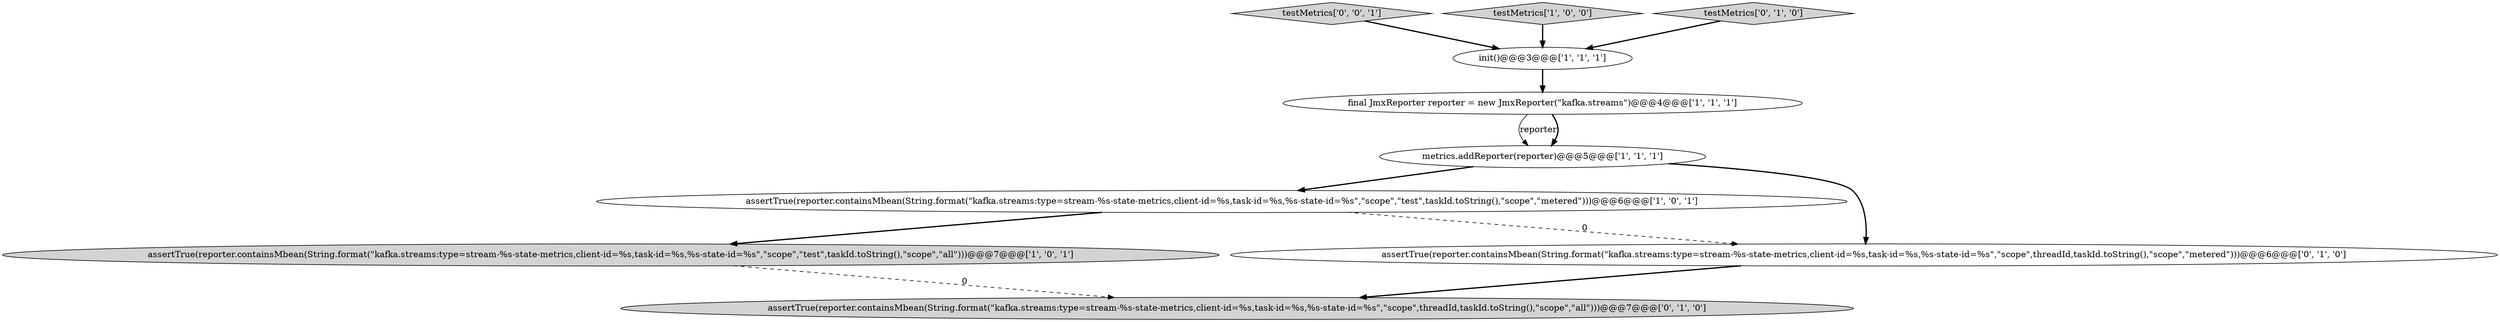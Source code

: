 digraph {
0 [style = filled, label = "final JmxReporter reporter = new JmxReporter(\"kafka.streams\")@@@4@@@['1', '1', '1']", fillcolor = white, shape = ellipse image = "AAA0AAABBB1BBB"];
4 [style = filled, label = "assertTrue(reporter.containsMbean(String.format(\"kafka.streams:type=stream-%s-state-metrics,client-id=%s,task-id=%s,%s-state-id=%s\",\"scope\",\"test\",taskId.toString(),\"scope\",\"all\")))@@@7@@@['1', '0', '1']", fillcolor = lightgray, shape = ellipse image = "AAA0AAABBB1BBB"];
3 [style = filled, label = "assertTrue(reporter.containsMbean(String.format(\"kafka.streams:type=stream-%s-state-metrics,client-id=%s,task-id=%s,%s-state-id=%s\",\"scope\",\"test\",taskId.toString(),\"scope\",\"metered\")))@@@6@@@['1', '0', '1']", fillcolor = white, shape = ellipse image = "AAA0AAABBB1BBB"];
5 [style = filled, label = "metrics.addReporter(reporter)@@@5@@@['1', '1', '1']", fillcolor = white, shape = ellipse image = "AAA0AAABBB1BBB"];
9 [style = filled, label = "testMetrics['0', '0', '1']", fillcolor = lightgray, shape = diamond image = "AAA0AAABBB3BBB"];
1 [style = filled, label = "testMetrics['1', '0', '0']", fillcolor = lightgray, shape = diamond image = "AAA0AAABBB1BBB"];
7 [style = filled, label = "testMetrics['0', '1', '0']", fillcolor = lightgray, shape = diamond image = "AAA0AAABBB2BBB"];
2 [style = filled, label = "init()@@@3@@@['1', '1', '1']", fillcolor = white, shape = ellipse image = "AAA0AAABBB1BBB"];
8 [style = filled, label = "assertTrue(reporter.containsMbean(String.format(\"kafka.streams:type=stream-%s-state-metrics,client-id=%s,task-id=%s,%s-state-id=%s\",\"scope\",threadId,taskId.toString(),\"scope\",\"all\")))@@@7@@@['0', '1', '0']", fillcolor = lightgray, shape = ellipse image = "AAA1AAABBB2BBB"];
6 [style = filled, label = "assertTrue(reporter.containsMbean(String.format(\"kafka.streams:type=stream-%s-state-metrics,client-id=%s,task-id=%s,%s-state-id=%s\",\"scope\",threadId,taskId.toString(),\"scope\",\"metered\")))@@@6@@@['0', '1', '0']", fillcolor = white, shape = ellipse image = "AAA1AAABBB2BBB"];
2->0 [style = bold, label=""];
9->2 [style = bold, label=""];
5->3 [style = bold, label=""];
0->5 [style = solid, label="reporter"];
3->6 [style = dashed, label="0"];
0->5 [style = bold, label=""];
1->2 [style = bold, label=""];
3->4 [style = bold, label=""];
6->8 [style = bold, label=""];
5->6 [style = bold, label=""];
4->8 [style = dashed, label="0"];
7->2 [style = bold, label=""];
}
